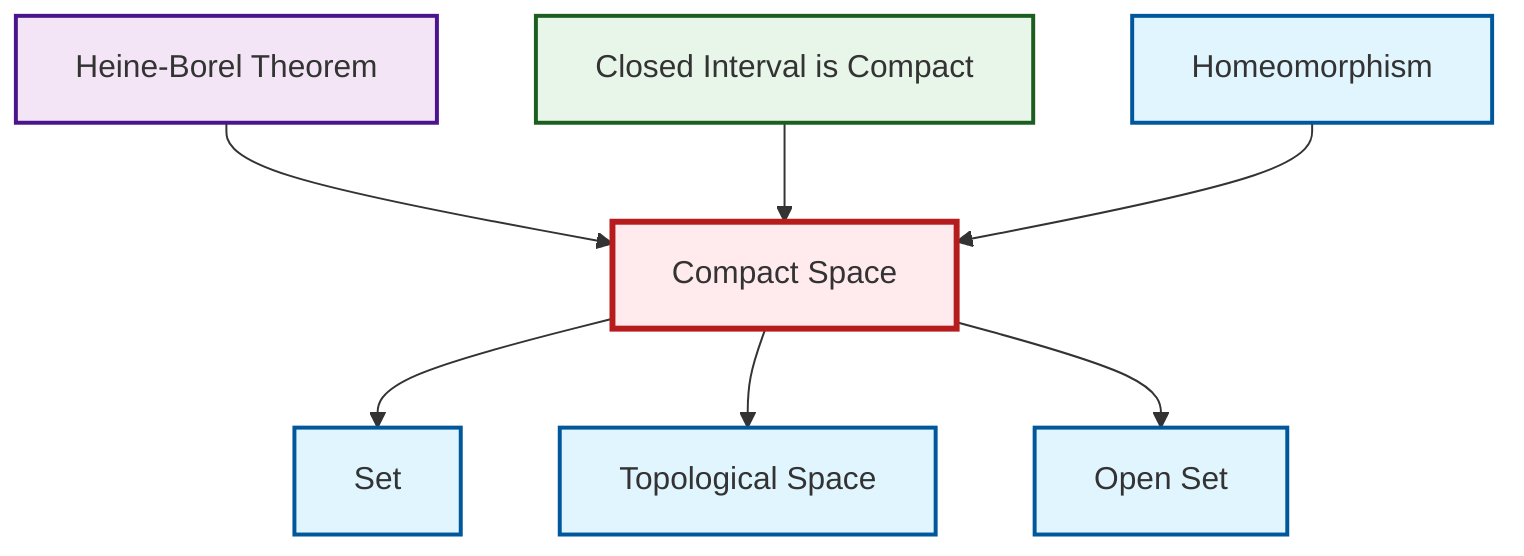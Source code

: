 graph TD
    classDef definition fill:#e1f5fe,stroke:#01579b,stroke-width:2px
    classDef theorem fill:#f3e5f5,stroke:#4a148c,stroke-width:2px
    classDef axiom fill:#fff3e0,stroke:#e65100,stroke-width:2px
    classDef example fill:#e8f5e9,stroke:#1b5e20,stroke-width:2px
    classDef current fill:#ffebee,stroke:#b71c1c,stroke-width:3px
    def-topological-space["Topological Space"]:::definition
    def-open-set["Open Set"]:::definition
    def-compact["Compact Space"]:::definition
    def-homeomorphism["Homeomorphism"]:::definition
    ex-closed-interval-compact["Closed Interval is Compact"]:::example
    def-set["Set"]:::definition
    thm-heine-borel["Heine-Borel Theorem"]:::theorem
    thm-heine-borel --> def-compact
    def-compact --> def-set
    ex-closed-interval-compact --> def-compact
    def-compact --> def-topological-space
    def-compact --> def-open-set
    def-homeomorphism --> def-compact
    class def-compact current